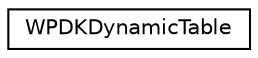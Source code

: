 digraph "Graphical Class Hierarchy"
{
  edge [fontname="Helvetica",fontsize="10",labelfontname="Helvetica",labelfontsize="10"];
  node [fontname="Helvetica",fontsize="10",shape=record];
  rankdir="LR";
  Node1 [label="WPDKDynamicTable",height=0.2,width=0.4,color="black", fillcolor="white", style="filled",URL="$classWPDKDynamicTable.html"];
}
